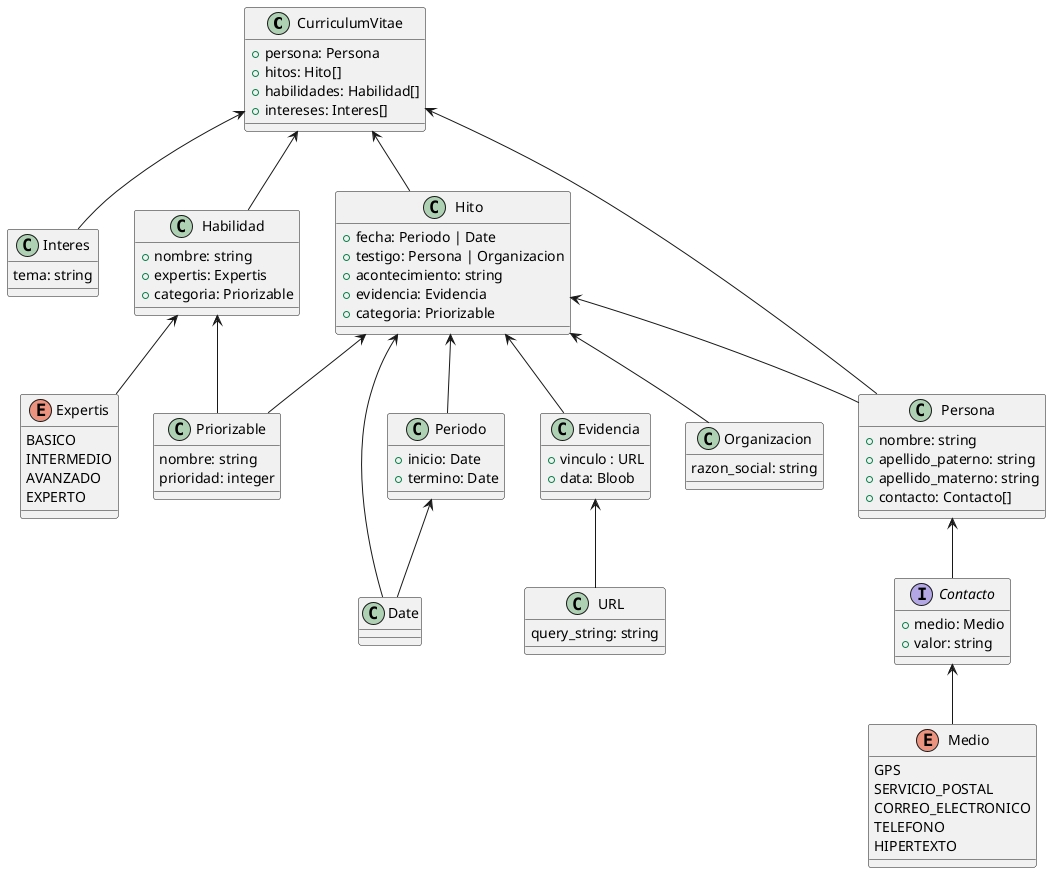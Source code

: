 @startuml
  class CurriculumVitae {
    + persona: Persona
    + hitos: Hito[]
    + habilidades: Habilidad[]
    + intereses: Interes[]
  }

  class Interes {
    tema: string
  }

  class Priorizable {
    nombre: string
    prioridad: integer
  }

  class Habilidad {
    + nombre: string
    + expertis: Expertis
    + categoria: Priorizable
  }

  class Periodo {
    + inicio: Date
    + termino: Date
  }

  class Hito {
    + fecha: Periodo | Date
    + testigo: Persona | Organizacion
    + acontecimiento: string
    + evidencia: Evidencia
    + categoria: Priorizable
  }

  class URL {
    query_string: string
  }

  class Evidencia {
    + vinculo : URL
    + data: Bloob
  }

  class Organizacion {
    razon_social: string
  }

  enum Expertis {
      BASICO
      INTERMEDIO
      AVANZADO
      EXPERTO
  }

  class Persona {
    + nombre: string
    + apellido_paterno: string
    + apellido_materno: string
    + contacto: Contacto[]
  }

  interface Contacto {
      + medio: Medio
      + valor: string
  }

  enum Medio {
    GPS
    SERVICIO_POSTAL
    CORREO_ELECTRONICO
    TELEFONO
    HIPERTEXTO
  }

  Periodo <-- Date

  Evidencia <-- URL

  Contacto <-- Medio

  Persona <-- Contacto

  CurriculumVitae <-- Persona
  CurriculumVitae <-- Habilidad
  CurriculumVitae <-- Hito
  CurriculumVitae <-- Interes

  Habilidad <-- Expertis
  Habilidad <-- Priorizable

  Hito <-- Priorizable
  Hito <-- Evidencia
  Hito <-- Persona
  Hito <-- Organizacion
  Hito <-- Date
  Hito <-- Periodo
@enduml
